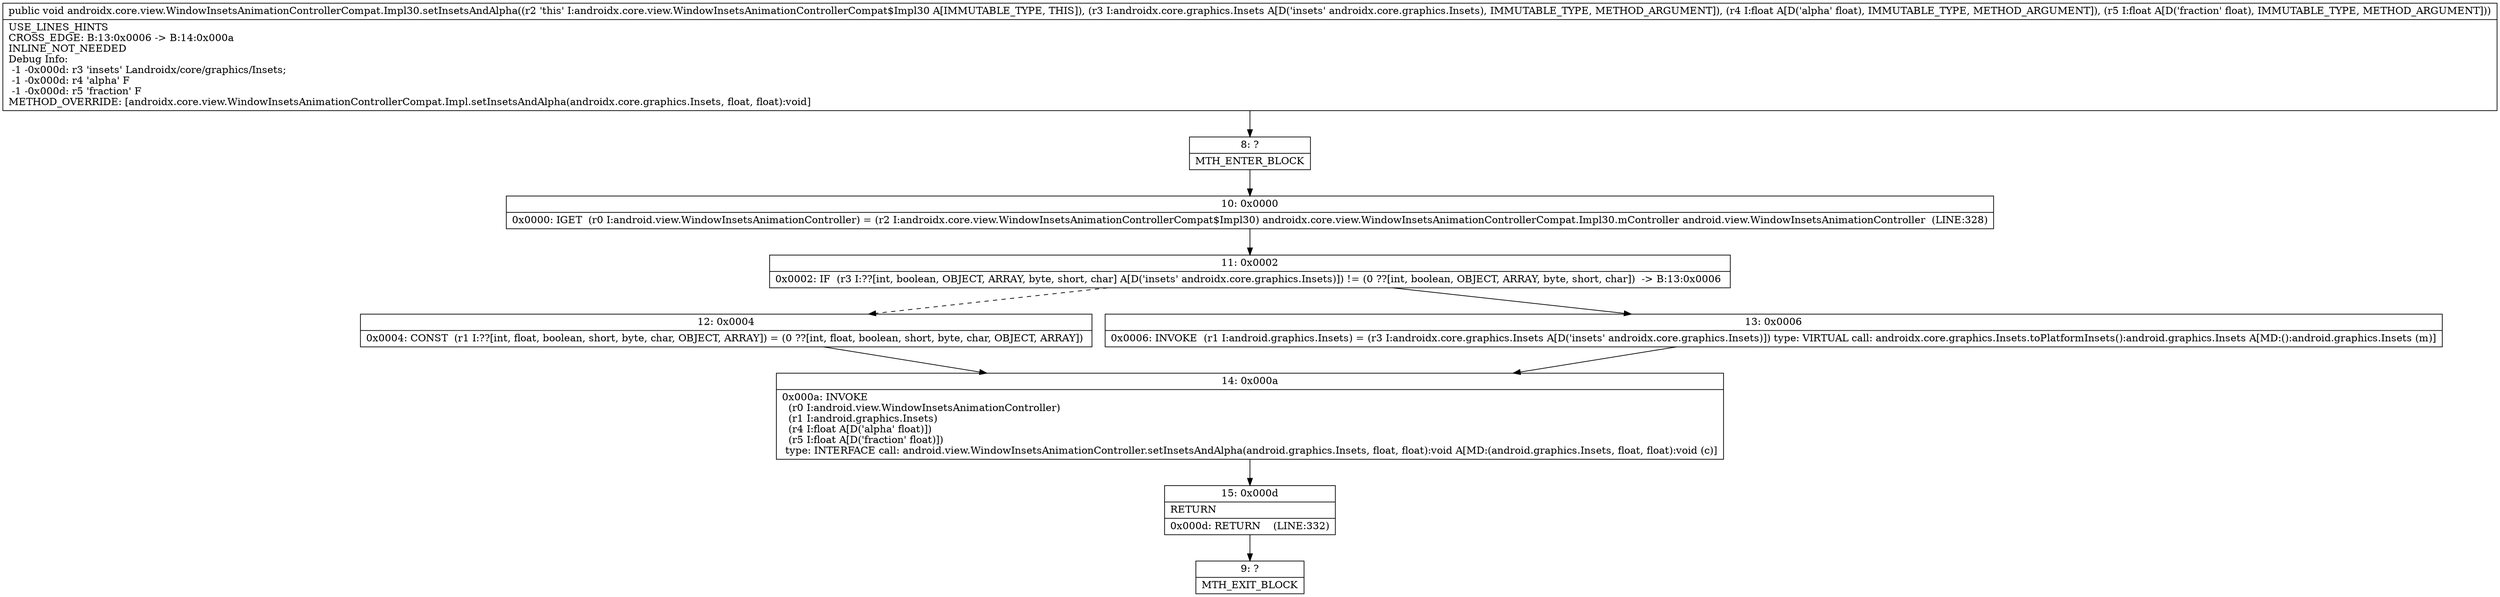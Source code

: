 digraph "CFG forandroidx.core.view.WindowInsetsAnimationControllerCompat.Impl30.setInsetsAndAlpha(Landroidx\/core\/graphics\/Insets;FF)V" {
Node_8 [shape=record,label="{8\:\ ?|MTH_ENTER_BLOCK\l}"];
Node_10 [shape=record,label="{10\:\ 0x0000|0x0000: IGET  (r0 I:android.view.WindowInsetsAnimationController) = (r2 I:androidx.core.view.WindowInsetsAnimationControllerCompat$Impl30) androidx.core.view.WindowInsetsAnimationControllerCompat.Impl30.mController android.view.WindowInsetsAnimationController  (LINE:328)\l}"];
Node_11 [shape=record,label="{11\:\ 0x0002|0x0002: IF  (r3 I:??[int, boolean, OBJECT, ARRAY, byte, short, char] A[D('insets' androidx.core.graphics.Insets)]) != (0 ??[int, boolean, OBJECT, ARRAY, byte, short, char])  \-\> B:13:0x0006 \l}"];
Node_12 [shape=record,label="{12\:\ 0x0004|0x0004: CONST  (r1 I:??[int, float, boolean, short, byte, char, OBJECT, ARRAY]) = (0 ??[int, float, boolean, short, byte, char, OBJECT, ARRAY]) \l}"];
Node_14 [shape=record,label="{14\:\ 0x000a|0x000a: INVOKE  \l  (r0 I:android.view.WindowInsetsAnimationController)\l  (r1 I:android.graphics.Insets)\l  (r4 I:float A[D('alpha' float)])\l  (r5 I:float A[D('fraction' float)])\l type: INTERFACE call: android.view.WindowInsetsAnimationController.setInsetsAndAlpha(android.graphics.Insets, float, float):void A[MD:(android.graphics.Insets, float, float):void (c)]\l}"];
Node_15 [shape=record,label="{15\:\ 0x000d|RETURN\l|0x000d: RETURN    (LINE:332)\l}"];
Node_9 [shape=record,label="{9\:\ ?|MTH_EXIT_BLOCK\l}"];
Node_13 [shape=record,label="{13\:\ 0x0006|0x0006: INVOKE  (r1 I:android.graphics.Insets) = (r3 I:androidx.core.graphics.Insets A[D('insets' androidx.core.graphics.Insets)]) type: VIRTUAL call: androidx.core.graphics.Insets.toPlatformInsets():android.graphics.Insets A[MD:():android.graphics.Insets (m)]\l}"];
MethodNode[shape=record,label="{public void androidx.core.view.WindowInsetsAnimationControllerCompat.Impl30.setInsetsAndAlpha((r2 'this' I:androidx.core.view.WindowInsetsAnimationControllerCompat$Impl30 A[IMMUTABLE_TYPE, THIS]), (r3 I:androidx.core.graphics.Insets A[D('insets' androidx.core.graphics.Insets), IMMUTABLE_TYPE, METHOD_ARGUMENT]), (r4 I:float A[D('alpha' float), IMMUTABLE_TYPE, METHOD_ARGUMENT]), (r5 I:float A[D('fraction' float), IMMUTABLE_TYPE, METHOD_ARGUMENT]))  | USE_LINES_HINTS\lCROSS_EDGE: B:13:0x0006 \-\> B:14:0x000a\lINLINE_NOT_NEEDED\lDebug Info:\l  \-1 \-0x000d: r3 'insets' Landroidx\/core\/graphics\/Insets;\l  \-1 \-0x000d: r4 'alpha' F\l  \-1 \-0x000d: r5 'fraction' F\lMETHOD_OVERRIDE: [androidx.core.view.WindowInsetsAnimationControllerCompat.Impl.setInsetsAndAlpha(androidx.core.graphics.Insets, float, float):void]\l}"];
MethodNode -> Node_8;Node_8 -> Node_10;
Node_10 -> Node_11;
Node_11 -> Node_12[style=dashed];
Node_11 -> Node_13;
Node_12 -> Node_14;
Node_14 -> Node_15;
Node_15 -> Node_9;
Node_13 -> Node_14;
}

